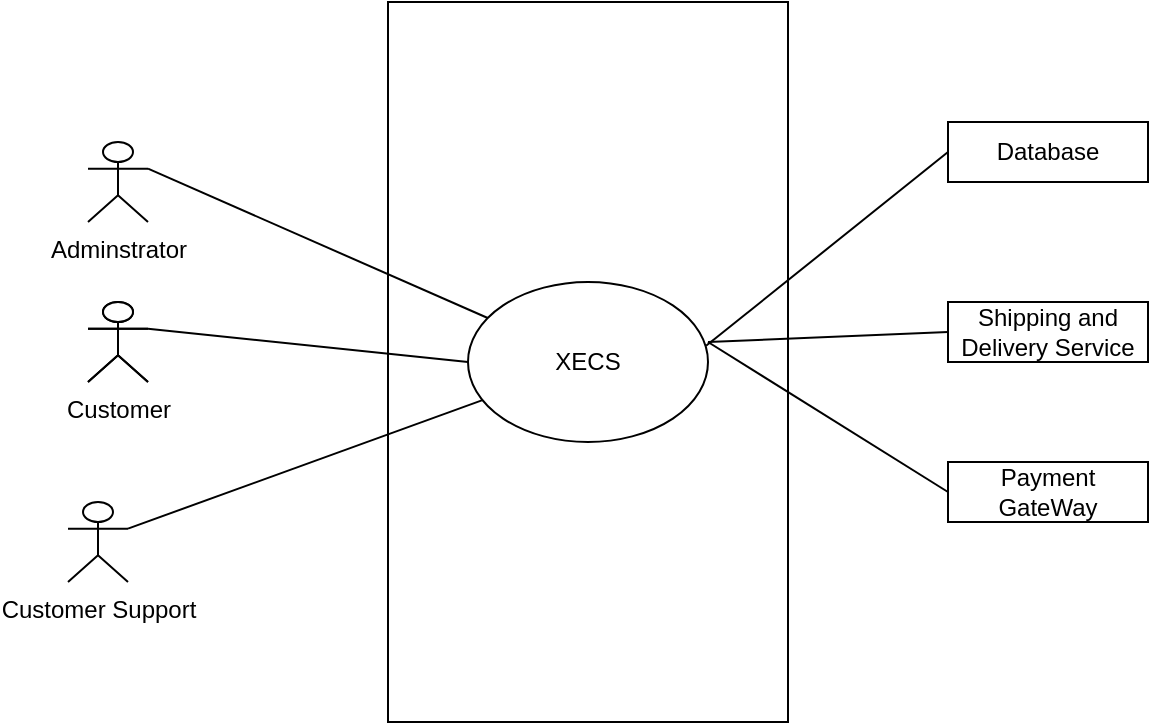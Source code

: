 <mxfile>
    <diagram id="vi4QrXYfCqzuxu38aQpe" name="Page-1">
        <mxGraphModel dx="574" dy="470" grid="1" gridSize="10" guides="1" tooltips="1" connect="1" arrows="1" fold="1" page="1" pageScale="1" pageWidth="850" pageHeight="1100" math="0" shadow="0">
            <root>
                <mxCell id="0"/>
                <mxCell id="1" parent="0"/>
                <mxCell id="2" value="" style="rounded=0;whiteSpace=wrap;html=1;glass=0;" parent="1" vertex="1">
                    <mxGeometry x="280" y="80" width="200" height="360" as="geometry"/>
                </mxCell>
                <mxCell id="4" value="XECS" style="ellipse;whiteSpace=wrap;html=1;rounded=0;glass=0;sketch=0;" parent="1" vertex="1">
                    <mxGeometry x="320" y="220" width="120" height="80" as="geometry"/>
                </mxCell>
                <mxCell id="9" value="Customer" style="shape=umlActor;verticalLabelPosition=bottom;verticalAlign=top;html=1;outlineConnect=0;rounded=0;glass=0;sketch=0;" parent="1" vertex="1">
                    <mxGeometry x="130" y="230" width="30" height="40" as="geometry"/>
                </mxCell>
                <mxCell id="34" style="edgeStyle=none;html=1;exitX=1;exitY=0.333;exitDx=0;exitDy=0;exitPerimeter=0;entryX=0;entryY=0.5;entryDx=0;entryDy=0;startArrow=none;startFill=0;endArrow=none;endFill=0;" parent="1" source="11" target="4" edge="1">
                    <mxGeometry relative="1" as="geometry"/>
                </mxCell>
                <mxCell id="11" value="" style="shape=umlActor;verticalLabelPosition=bottom;verticalAlign=top;html=1;outlineConnect=0;rounded=0;glass=0;sketch=0;" parent="1" vertex="1">
                    <mxGeometry x="130" y="230" width="30" height="40" as="geometry"/>
                </mxCell>
                <mxCell id="32" style="edgeStyle=none;html=1;exitX=1;exitY=0.333;exitDx=0;exitDy=0;exitPerimeter=0;startArrow=none;startFill=0;endArrow=none;endFill=0;" parent="1" source="12" target="4" edge="1">
                    <mxGeometry relative="1" as="geometry"/>
                </mxCell>
                <mxCell id="12" value="Adminstrator" style="shape=umlActor;verticalLabelPosition=bottom;verticalAlign=top;html=1;outlineConnect=0;rounded=0;glass=0;sketch=0;aspect=fixed;shadow=0;" parent="1" vertex="1">
                    <mxGeometry x="130" y="150" width="30" height="40" as="geometry"/>
                </mxCell>
                <mxCell id="35" style="edgeStyle=none;html=1;exitX=0;exitY=0.5;exitDx=0;exitDy=0;entryX=0.992;entryY=0.399;entryDx=0;entryDy=0;entryPerimeter=0;startArrow=none;startFill=0;endArrow=none;endFill=0;" parent="1" source="22" target="4" edge="1">
                    <mxGeometry relative="1" as="geometry"/>
                </mxCell>
                <mxCell id="22" value="Database" style="rounded=0;whiteSpace=wrap;html=1;glass=0;sketch=0;" parent="1" vertex="1">
                    <mxGeometry x="560" y="140" width="100" height="30" as="geometry"/>
                </mxCell>
                <mxCell id="36" style="edgeStyle=none;html=1;exitX=0;exitY=0.5;exitDx=0;exitDy=0;startArrow=none;startFill=0;endArrow=none;endFill=0;" parent="1" source="24" edge="1">
                    <mxGeometry relative="1" as="geometry">
                        <mxPoint x="440" y="250" as="targetPoint"/>
                    </mxGeometry>
                </mxCell>
                <mxCell id="24" value="Shipping and Delivery Service" style="rounded=0;whiteSpace=wrap;html=1;glass=0;sketch=0;" parent="1" vertex="1">
                    <mxGeometry x="560" y="230" width="100" height="30" as="geometry"/>
                </mxCell>
                <mxCell id="37" style="edgeStyle=none;html=1;exitX=0;exitY=0.5;exitDx=0;exitDy=0;startArrow=none;startFill=0;endArrow=none;endFill=0;" parent="1" source="27" edge="1">
                    <mxGeometry relative="1" as="geometry">
                        <mxPoint x="440" y="250" as="targetPoint"/>
                    </mxGeometry>
                </mxCell>
                <mxCell id="27" value="Payment GateWay" style="rounded=0;whiteSpace=wrap;html=1;glass=0;sketch=0;" parent="1" vertex="1">
                    <mxGeometry x="560" y="310" width="100" height="30" as="geometry"/>
                </mxCell>
                <mxCell id="40" style="edgeStyle=none;html=1;exitX=1;exitY=0.333;exitDx=0;exitDy=0;exitPerimeter=0;endArrow=none;endFill=0;" edge="1" parent="1" source="38" target="4">
                    <mxGeometry relative="1" as="geometry"/>
                </mxCell>
                <mxCell id="38" value="Customer Support" style="shape=umlActor;verticalLabelPosition=bottom;verticalAlign=top;html=1;outlineConnect=0;rounded=0;glass=0;sketch=0;aspect=fixed;shadow=0;" vertex="1" parent="1">
                    <mxGeometry x="120" y="330" width="30" height="40" as="geometry"/>
                </mxCell>
            </root>
        </mxGraphModel>
    </diagram>
</mxfile>